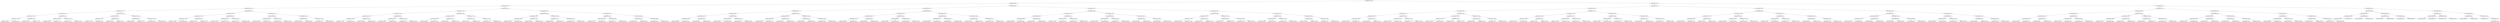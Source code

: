 digraph G{
1914173125 [label="Node{data=[7604, 7604]}"]
1914173125 -> 526503687
526503687 [label="Node{data=[5588, 5588]}"]
526503687 -> 1216600658
1216600658 [label="Node{data=[4674, 4674]}"]
1216600658 -> 2011860169
2011860169 [label="Node{data=[1306, 1306]}"]
2011860169 -> 973532463
973532463 [label="Node{data=[1146, 1146]}"]
973532463 -> 730731679
730731679 [label="Node{data=[1138, 1138]}"]
730731679 -> 2106133238
2106133238 [label="Node{data=[1134, 1134]}"]
2106133238 -> 1587957066
1587957066 [label="Node{data=[1071, 1071]}"]
1587957066 -> 1397009444
1397009444 [label="Node{data=[1070, 1070]}"]
1587957066 -> 137715775
137715775 [label="Node{data=[1102, 1102]}"]
2106133238 -> 1037960565
1037960565 [label="Node{data=[1136, 1136]}"]
1037960565 -> 1375654809
1375654809 [label="Node{data=[1135, 1135]}"]
1037960565 -> 665673742
665673742 [label="Node{data=[1137, 1137]}"]
730731679 -> 70965340
70965340 [label="Node{data=[1142, 1142]}"]
70965340 -> 1224900611
1224900611 [label="Node{data=[1140, 1140]}"]
1224900611 -> 1850204321
1850204321 [label="Node{data=[1139, 1139]}"]
1224900611 -> 572932215
572932215 [label="Node{data=[1141, 1141]}"]
70965340 -> 1879868503
1879868503 [label="Node{data=[1144, 1144]}"]
1879868503 -> 768803021
768803021 [label="Node{data=[1143, 1143]}"]
1879868503 -> 2084613950
2084613950 [label="Node{data=[1145, 1145]}"]
973532463 -> 1819635001
1819635001 [label="Node{data=[1298, 1298]}"]
1819635001 -> 2026857180
2026857180 [label="Node{data=[1294, 1294]}"]
2026857180 -> 1303367776
1303367776 [label="Node{data=[1292, 1292]}"]
1303367776 -> 879734708
879734708 [label="Node{data=[1147, 1147]}"]
1303367776 -> 1932791973
1932791973 [label="Node{data=[1293, 1293]}"]
2026857180 -> 1894663581
1894663581 [label="Node{data=[1296, 1296]}"]
1894663581 -> 1131525936
1131525936 [label="Node{data=[1295, 1295]}"]
1894663581 -> 170570469
170570469 [label="Node{data=[1297, 1297]}"]
1819635001 -> 1497901629
1497901629 [label="Node{data=[1302, 1302]}"]
1497901629 -> 1535659556
1535659556 [label="Node{data=[1300, 1300]}"]
1535659556 -> 353286738
353286738 [label="Node{data=[1299, 1299]}"]
1535659556 -> 1248632716
1248632716 [label="Node{data=[1301, 1301]}"]
1497901629 -> 1382899006
1382899006 [label="Node{data=[1304, 1304]}"]
1382899006 -> 1267585081
1267585081 [label="Node{data=[1303, 1303]}"]
1382899006 -> 724647728
724647728 [label="Node{data=[1305, 1305]}"]
2011860169 -> 84886821
84886821 [label="Node{data=[1984, 1984]}"]
84886821 -> 1026780183
1026780183 [label="Node{data=[1976, 1976]}"]
1026780183 -> 412774288
412774288 [label="Node{data=[1972, 1972]}"]
412774288 -> 980425484
980425484 [label="Node{data=[1427, 1427]}"]
980425484 -> 1160337162
1160337162 [label="Node{data=[1307, 1307]}"]
980425484 -> 1667029100
1667029100 [label="Node{data=[1486, 1486]}"]
412774288 -> 678550904
678550904 [label="Node{data=[1974, 1974]}"]
678550904 -> 308484865
308484865 [label="Node{data=[1973, 1973]}"]
678550904 -> 503156544
503156544 [label="Node{data=[1975, 1975]}"]
1026780183 -> 417835819
417835819 [label="Node{data=[1980, 1980]}"]
417835819 -> 1046167378
1046167378 [label="Node{data=[1978, 1978]}"]
1046167378 -> 887783563
887783563 [label="Node{data=[1977, 1977]}"]
1046167378 -> 1167892185
1167892185 [label="Node{data=[1979, 1979]}"]
417835819 -> 1619516338
1619516338 [label="Node{data=[1982, 1982]}"]
1619516338 -> 121751903
121751903 [label="Node{data=[1981, 1981]}"]
1619516338 -> 1733292004
1733292004 [label="Node{data=[1983, 1983]}"]
84886821 -> 1183113090
1183113090 [label="Node{data=[3078, 3078]}"]
1183113090 -> 402708139
402708139 [label="Node{data=[1988, 1988]}"]
402708139 -> 293793733
293793733 [label="Node{data=[1986, 1986]}"]
293793733 -> 162136798
162136798 [label="Node{data=[1985, 1985]}"]
293793733 -> 1764926630
1764926630 [label="Node{data=[1987, 1987]}"]
402708139 -> 2006553253
2006553253 [label="Node{data=[1990, 1990]}"]
2006553253 -> 1910744916
1910744916 [label="Node{data=[1989, 1989]}"]
2006553253 -> 679933764
679933764 [label="Node{data=[2203, 2203]}"]
1183113090 -> 1416458598
1416458598 [label="Node{data=[3697, 3697]}"]
1416458598 -> 1876614644
1876614644 [label="Node{data=[3260, 3260]}"]
1876614644 -> 65998428
65998428 [label="Node{data=[3235, 3235]}"]
1876614644 -> 483194290
483194290 [label="Node{data=[3645, 3645]}"]
1416458598 -> 596984076
596984076 [label="Node{data=[3737, 3737]}"]
596984076 -> 437849591
437849591 [label="Node{data=[3705, 3705]}"]
596984076 -> 1635740934
1635740934 [label="Node{data=[3799, 3799]}"]
1216600658 -> 451241470
451241470 [label="Node{data=[5181, 5181]}"]
451241470 -> 334613135
334613135 [label="Node{data=[5157, 5157]}"]
334613135 -> 1104481203
1104481203 [label="Node{data=[5149, 5149]}"]
1104481203 -> 1532512722
1532512722 [label="Node{data=[5145, 5145]}"]
1532512722 -> 1780682194
1780682194 [label="Node{data=[5102, 5102]}"]
1780682194 -> 1998264235
1998264235 [label="Node{data=[4712, 4712]}"]
1780682194 -> 511316584
511316584 [label="Node{data=[5144, 5144]}"]
1532512722 -> 125165228
125165228 [label="Node{data=[5147, 5147]}"]
125165228 -> 1967787533
1967787533 [label="Node{data=[5146, 5146]}"]
125165228 -> 1522788672
1522788672 [label="Node{data=[5148, 5148]}"]
1104481203 -> 350509346
350509346 [label="Node{data=[5153, 5153]}"]
350509346 -> 1036875180
1036875180 [label="Node{data=[5151, 5151]}"]
1036875180 -> 416427646
416427646 [label="Node{data=[5150, 5150]}"]
1036875180 -> 1562267085
1562267085 [label="Node{data=[5152, 5152]}"]
350509346 -> 1803887109
1803887109 [label="Node{data=[5155, 5155]}"]
1803887109 -> 1035160268
1035160268 [label="Node{data=[5154, 5154]}"]
1803887109 -> 882582234
882582234 [label="Node{data=[5156, 5156]}"]
334613135 -> 457470369
457470369 [label="Node{data=[5173, 5173]}"]
457470369 -> 1494482374
1494482374 [label="Node{data=[5161, 5161]}"]
1494482374 -> 2127640834
2127640834 [label="Node{data=[5159, 5159]}"]
2127640834 -> 330385904
330385904 [label="Node{data=[5158, 5158]}"]
2127640834 -> 734063454
734063454 [label="Node{data=[5160, 5160]}"]
1494482374 -> 1845222957
1845222957 [label="Node{data=[5171, 5171]}"]
1845222957 -> 437646265
437646265 [label="Node{data=[5162, 5162]}"]
1845222957 -> 66242498
66242498 [label="Node{data=[5172, 5172]}"]
457470369 -> 793003769
793003769 [label="Node{data=[5177, 5177]}"]
793003769 -> 478019466
478019466 [label="Node{data=[5175, 5175]}"]
478019466 -> 692080519
692080519 [label="Node{data=[5174, 5174]}"]
478019466 -> 1008288186
1008288186 [label="Node{data=[5176, 5176]}"]
793003769 -> 828881742
828881742 [label="Node{data=[5179, 5179]}"]
828881742 -> 1108710215
1108710215 [label="Node{data=[5178, 5178]}"]
828881742 -> 1770176757
1770176757 [label="Node{data=[5180, 5180]}"]
451241470 -> 526403822
526403822 [label="Node{data=[5546, 5546]}"]
526403822 -> 332475783
332475783 [label="Node{data=[5189, 5189]}"]
332475783 -> 2100304657
2100304657 [label="Node{data=[5185, 5185]}"]
2100304657 -> 46852394
46852394 [label="Node{data=[5183, 5183]}"]
46852394 -> 527492773
527492773 [label="Node{data=[5182, 5182]}"]
46852394 -> 97996249
97996249 [label="Node{data=[5184, 5184]}"]
2100304657 -> 2017605345
2017605345 [label="Node{data=[5187, 5187]}"]
2017605345 -> 756286330
756286330 [label="Node{data=[5186, 5186]}"]
2017605345 -> 902405555
902405555 [label="Node{data=[5188, 5188]}"]
332475783 -> 181380950
181380950 [label="Node{data=[5262, 5262]}"]
181380950 -> 1666416080
1666416080 [label="Node{data=[5217, 5217]}"]
1666416080 -> 1850850579
1850850579 [label="Node{data=[5190, 5190]}"]
1666416080 -> 386695535
386695535 [label="Node{data=[5219, 5219]}"]
181380950 -> 1611559375
1611559375 [label="Node{data=[5503, 5503]}"]
1611559375 -> 415972835
415972835 [label="Node{data=[5436, 5436]}"]
1611559375 -> 2064753356
2064753356 [label="Node{data=[5512, 5512]}"]
526403822 -> 149246776
149246776 [label="Node{data=[5580, 5580]}"]
149246776 -> 460770274
460770274 [label="Node{data=[5576, 5576]}"]
460770274 -> 1511250250
1511250250 [label="Node{data=[5574, 5574]}"]
1511250250 -> 753010438
753010438 [label="Node{data=[5573, 5573]}"]
1511250250 -> 238873905
238873905 [label="Node{data=[5575, 5575]}"]
460770274 -> 590876367
590876367 [label="Node{data=[5578, 5578]}"]
590876367 -> 1738885739
1738885739 [label="Node{data=[5577, 5577]}"]
590876367 -> 1531165614
1531165614 [label="Node{data=[5579, 5579]}"]
149246776 -> 847220882
847220882 [label="Node{data=[5584, 5584]}"]
847220882 -> 1364377188
1364377188 [label="Node{data=[5582, 5582]}"]
1364377188 -> 476659767
476659767 [label="Node{data=[5581, 5581]}"]
1364377188 -> 1513166559
1513166559 [label="Node{data=[5583, 5583]}"]
847220882 -> 344258059
344258059 [label="Node{data=[5586, 5586]}"]
344258059 -> 1348590433
1348590433 [label="Node{data=[5585, 5585]}"]
344258059 -> 106910114
106910114 [label="Node{data=[5587, 5587]}"]
526503687 -> 1418340440
1418340440 [label="Node{data=[5802, 5802]}"]
1418340440 -> 1728948332
1728948332 [label="Node{data=[5625, 5625]}"]
1728948332 -> 963235135
963235135 [label="Node{data=[5604, 5604]}"]
963235135 -> 1170688497
1170688497 [label="Node{data=[5596, 5596]}"]
1170688497 -> 1082814969
1082814969 [label="Node{data=[5592, 5592]}"]
1082814969 -> 1255079756
1255079756 [label="Node{data=[5590, 5590]}"]
1255079756 -> 1027195679
1027195679 [label="Node{data=[5589, 5589]}"]
1255079756 -> 1112448392
1112448392 [label="Node{data=[5591, 5591]}"]
1082814969 -> 1364732289
1364732289 [label="Node{data=[5594, 5594]}"]
1364732289 -> 1817282681
1817282681 [label="Node{data=[5593, 5593]}"]
1364732289 -> 520331223
520331223 [label="Node{data=[5595, 5595]}"]
1170688497 -> 697820002
697820002 [label="Node{data=[5600, 5600]}"]
697820002 -> 957600752
957600752 [label="Node{data=[5598, 5598]}"]
957600752 -> 1507956459
1507956459 [label="Node{data=[5597, 5597]}"]
957600752 -> 1511999271
1511999271 [label="Node{data=[5599, 5599]}"]
697820002 -> 1275409397
1275409397 [label="Node{data=[5602, 5602]}"]
1275409397 -> 1806628310
1806628310 [label="Node{data=[5601, 5601]}"]
1275409397 -> 1051553926
1051553926 [label="Node{data=[5603, 5603]}"]
963235135 -> 506150411
506150411 [label="Node{data=[5617, 5617]}"]
506150411 -> 2069118112
2069118112 [label="Node{data=[5608, 5608]}"]
2069118112 -> 1741186649
1741186649 [label="Node{data=[5606, 5606]}"]
1741186649 -> 842269542
842269542 [label="Node{data=[5605, 5605]}"]
1741186649 -> 1973987405
1973987405 [label="Node{data=[5607, 5607]}"]
2069118112 -> 792935268
792935268 [label="Node{data=[5610, 5610]}"]
792935268 -> 194869883
194869883 [label="Node{data=[5609, 5609]}"]
792935268 -> 429946717
429946717 [label="Node{data=[5616, 5616]}"]
506150411 -> 704270052
704270052 [label="Node{data=[5621, 5621]}"]
704270052 -> 534038692
534038692 [label="Node{data=[5619, 5619]}"]
534038692 -> 2147104647
2147104647 [label="Node{data=[5618, 5618]}"]
534038692 -> 1702538682
1702538682 [label="Node{data=[5620, 5620]}"]
704270052 -> 504119967
504119967 [label="Node{data=[5623, 5623]}"]
504119967 -> 665069586
665069586 [label="Node{data=[5622, 5622]}"]
504119967 -> 164394350
164394350 [label="Node{data=[5624, 5624]}"]
1728948332 -> 963317392
963317392 [label="Node{data=[5658, 5658]}"]
963317392 -> 1167043480
1167043480 [label="Node{data=[5633, 5633]}"]
1167043480 -> 1139666819
1139666819 [label="Node{data=[5629, 5629]}"]
1139666819 -> 694191509
694191509 [label="Node{data=[5627, 5627]}"]
694191509 -> 1209926055
1209926055 [label="Node{data=[5626, 5626]}"]
694191509 -> 1886756951
1886756951 [label="Node{data=[5628, 5628]}"]
1139666819 -> 1556662317
1556662317 [label="Node{data=[5631, 5631]}"]
1556662317 -> 1898553868
1898553868 [label="Node{data=[5630, 5630]}"]
1556662317 -> 1224906423
1224906423 [label="Node{data=[5632, 5632]}"]
1167043480 -> 346611928
346611928 [label="Node{data=[5654, 5654]}"]
346611928 -> 238799808
238799808 [label="Node{data=[5652, 5652]}"]
238799808 -> 851325385
851325385 [label="Node{data=[5634, 5634]}"]
238799808 -> 1876213255
1876213255 [label="Node{data=[5653, 5653]}"]
346611928 -> 1009335557
1009335557 [label="Node{data=[5656, 5656]}"]
1009335557 -> 1822200971
1822200971 [label="Node{data=[5655, 5655]}"]
1009335557 -> 804241576
804241576 [label="Node{data=[5657, 5657]}"]
963317392 -> 1694595028
1694595028 [label="Node{data=[5666, 5666]}"]
1694595028 -> 280342372
280342372 [label="Node{data=[5662, 5662]}"]
280342372 -> 411392309
411392309 [label="Node{data=[5660, 5660]}"]
411392309 -> 1237200909
1237200909 [label="Node{data=[5659, 5659]}"]
411392309 -> 661602617
661602617 [label="Node{data=[5661, 5661]}"]
280342372 -> 438047807
438047807 [label="Node{data=[5664, 5664]}"]
438047807 -> 677554872
677554872 [label="Node{data=[5663, 5663]}"]
438047807 -> 275040737
275040737 [label="Node{data=[5665, 5665]}"]
1694595028 -> 1306469469
1306469469 [label="Node{data=[5798, 5798]}"]
1306469469 -> 932736053
932736053 [label="Node{data=[5668, 5668]}"]
932736053 -> 177354516
177354516 [label="Node{data=[5667, 5667]}"]
932736053 -> 1016061030
1016061030 [label="Node{data=[5797, 5797]}"]
1306469469 -> 138865254
138865254 [label="Node{data=[5800, 5800]}"]
138865254 -> 2085344927
2085344927 [label="Node{data=[5799, 5799]}"]
138865254 -> 1744467093
1744467093 [label="Node{data=[5801, 5801]}"]
1418340440 -> 634714336
634714336 [label="Node{data=[6401, 6401]}"]
634714336 -> 452867046
452867046 [label="Node{data=[6259, 6259]}"]
452867046 -> 950264072
950264072 [label="Node{data=[5810, 5810]}"]
950264072 -> 206140501
206140501 [label="Node{data=[5806, 5806]}"]
206140501 -> 249077444
249077444 [label="Node{data=[5804, 5804]}"]
249077444 -> 1699933690
1699933690 [label="Node{data=[5803, 5803]}"]
249077444 -> 1113517049
1113517049 [label="Node{data=[5805, 5805]}"]
206140501 -> 99796027
99796027 [label="Node{data=[5808, 5808]}"]
99796027 -> 1335248127
1335248127 [label="Node{data=[5807, 5807]}"]
99796027 -> 1029266890
1029266890 [label="Node{data=[5809, 5809]}"]
950264072 -> 141392059
141392059 [label="Node{data=[5814, 5814]}"]
141392059 -> 464369297
464369297 [label="Node{data=[5812, 5812]}"]
464369297 -> 1717680295
1717680295 [label="Node{data=[5811, 5811]}"]
464369297 -> 287379116
287379116 [label="Node{data=[5813, 5813]}"]
141392059 -> 1927943315
1927943315 [label="Node{data=[6143, 6143]}"]
1927943315 -> 75836769
75836769 [label="Node{data=[5852, 5852]}"]
1927943315 -> 1867127254
1867127254 [label="Node{data=[6199, 6199]}"]
452867046 -> 1988574973
1988574973 [label="Node{data=[6393, 6393]}"]
1988574973 -> 1416360498
1416360498 [label="Node{data=[6389, 6389]}"]
1416360498 -> 2032673787
2032673787 [label="Node{data=[6345, 6345]}"]
2032673787 -> 1175650721
1175650721 [label="Node{data=[6321, 6321]}"]
2032673787 -> 153927496
153927496 [label="Node{data=[6388, 6388]}"]
1416360498 -> 39663165
39663165 [label="Node{data=[6391, 6391]}"]
39663165 -> 978516598
978516598 [label="Node{data=[6390, 6390]}"]
39663165 -> 1678961300
1678961300 [label="Node{data=[6392, 6392]}"]
1988574973 -> 136892321
136892321 [label="Node{data=[6397, 6397]}"]
136892321 -> 1664085063
1664085063 [label="Node{data=[6395, 6395]}"]
1664085063 -> 1308830494
1308830494 [label="Node{data=[6394, 6394]}"]
1664085063 -> 1035353600
1035353600 [label="Node{data=[6396, 6396]}"]
136892321 -> 1932372944
1932372944 [label="Node{data=[6399, 6399]}"]
1932372944 -> 1870408742
1870408742 [label="Node{data=[6398, 6398]}"]
1932372944 -> 955298060
955298060 [label="Node{data=[6400, 6400]}"]
634714336 -> 876269100
876269100 [label="Node{data=[7588, 7588]}"]
876269100 -> 718766160
718766160 [label="Node{data=[7580, 7580]}"]
718766160 -> 616858672
616858672 [label="Node{data=[7576, 7576]}"]
616858672 -> 419506549
419506549 [label="Node{data=[7574, 7574]}"]
419506549 -> 2066276311
2066276311 [label="Node{data=[6402, 6402]}"]
419506549 -> 1835734498
1835734498 [label="Node{data=[7575, 7575]}"]
616858672 -> 1838086523
1838086523 [label="Node{data=[7578, 7578]}"]
1838086523 -> 2102673214
2102673214 [label="Node{data=[7577, 7577]}"]
1838086523 -> 1077907748
1077907748 [label="Node{data=[7579, 7579]}"]
718766160 -> 1976457412
1976457412 [label="Node{data=[7584, 7584]}"]
1976457412 -> 1871786535
1871786535 [label="Node{data=[7582, 7582]}"]
1871786535 -> 861953316
861953316 [label="Node{data=[7581, 7581]}"]
1871786535 -> 258628829
258628829 [label="Node{data=[7583, 7583]}"]
1976457412 -> 140852620
140852620 [label="Node{data=[7586, 7586]}"]
140852620 -> 1854088877
1854088877 [label="Node{data=[7585, 7585]}"]
140852620 -> 1597759268
1597759268 [label="Node{data=[7587, 7587]}"]
876269100 -> 40561834
40561834 [label="Node{data=[7596, 7596]}"]
40561834 -> 591538230
591538230 [label="Node{data=[7592, 7592]}"]
591538230 -> 1417925821
1417925821 [label="Node{data=[7590, 7590]}"]
1417925821 -> 1438704630
1438704630 [label="Node{data=[7589, 7589]}"]
1417925821 -> 1722968
1722968 [label="Node{data=[7591, 7591]}"]
591538230 -> 841732597
841732597 [label="Node{data=[7594, 7594]}"]
841732597 -> 2017971505
2017971505 [label="Node{data=[7593, 7593]}"]
841732597 -> 709512860
709512860 [label="Node{data=[7595, 7595]}"]
40561834 -> 2026936583
2026936583 [label="Node{data=[7600, 7600]}"]
2026936583 -> 337136529
337136529 [label="Node{data=[7598, 7598]}"]
337136529 -> 1383080550
1383080550 [label="Node{data=[7597, 7597]}"]
337136529 -> 716617754
716617754 [label="Node{data=[7599, 7599]}"]
2026936583 -> 1448219882
1448219882 [label="Node{data=[7602, 7602]}"]
1448219882 -> 12622194
12622194 [label="Node{data=[7601, 7601]}"]
1448219882 -> 1399912478
1399912478 [label="Node{data=[7603, 7603]}"]
1914173125 -> 1276767234
1276767234 [label="Node{data=[8441, 8441]}"]
1276767234 -> 170546223
170546223 [label="Node{data=[7837, 7837]}"]
170546223 -> 245712657
245712657 [label="Node{data=[7636, 7636]}"]
245712657 -> 1522663123
1522663123 [label="Node{data=[7620, 7620]}"]
1522663123 -> 1497063541
1497063541 [label="Node{data=[7612, 7612]}"]
1497063541 -> 23645265
23645265 [label="Node{data=[7608, 7608]}"]
23645265 -> 634490530
634490530 [label="Node{data=[7606, 7606]}"]
634490530 -> 1882442669
1882442669 [label="Node{data=[7605, 7605]}"]
634490530 -> 1921594646
1921594646 [label="Node{data=[7607, 7607]}"]
23645265 -> 893674834
893674834 [label="Node{data=[7610, 7610]}"]
893674834 -> 482957766
482957766 [label="Node{data=[7609, 7609]}"]
893674834 -> 1917425489
1917425489 [label="Node{data=[7611, 7611]}"]
1497063541 -> 1238576523
1238576523 [label="Node{data=[7616, 7616]}"]
1238576523 -> 1605091094
1605091094 [label="Node{data=[7614, 7614]}"]
1605091094 -> 167434828
167434828 [label="Node{data=[7613, 7613]}"]
1605091094 -> 934754109
934754109 [label="Node{data=[7615, 7615]}"]
1238576523 -> 1742269237
1742269237 [label="Node{data=[7618, 7618]}"]
1742269237 -> 1703525335
1703525335 [label="Node{data=[7617, 7617]}"]
1742269237 -> 981345680
981345680 [label="Node{data=[7619, 7619]}"]
1522663123 -> 880730941
880730941 [label="Node{data=[7628, 7628]}"]
880730941 -> 341784516
341784516 [label="Node{data=[7624, 7624]}"]
341784516 -> 1008755099
1008755099 [label="Node{data=[7622, 7622]}"]
1008755099 -> 2000261418
2000261418 [label="Node{data=[7621, 7621]}"]
1008755099 -> 874378235
874378235 [label="Node{data=[7623, 7623]}"]
341784516 -> 1494287275
1494287275 [label="Node{data=[7626, 7626]}"]
1494287275 -> 1711443371
1711443371 [label="Node{data=[7625, 7625]}"]
1494287275 -> 1560928384
1560928384 [label="Node{data=[7627, 7627]}"]
880730941 -> 105923313
105923313 [label="Node{data=[7632, 7632]}"]
105923313 -> 1460471243
1460471243 [label="Node{data=[7630, 7630]}"]
1460471243 -> 630236500
630236500 [label="Node{data=[7629, 7629]}"]
1460471243 -> 932138118
932138118 [label="Node{data=[7631, 7631]}"]
105923313 -> 869058380
869058380 [label="Node{data=[7634, 7634]}"]
869058380 -> 206618531
206618531 [label="Node{data=[7633, 7633]}"]
869058380 -> 743051640
743051640 [label="Node{data=[7635, 7635]}"]
245712657 -> 1642889995
1642889995 [label="Node{data=[7821, 7821]}"]
1642889995 -> 877649629
877649629 [label="Node{data=[7813, 7813]}"]
877649629 -> 1038864976
1038864976 [label="Node{data=[7640, 7640]}"]
1038864976 -> 1096205636
1096205636 [label="Node{data=[7638, 7638]}"]
1096205636 -> 1151853246
1151853246 [label="Node{data=[7637, 7637]}"]
1096205636 -> 240412097
240412097 [label="Node{data=[7639, 7639]}"]
1038864976 -> 1833848585
1833848585 [label="Node{data=[7642, 7642]}"]
1833848585 -> 449174273
449174273 [label="Node{data=[7641, 7641]}"]
1833848585 -> 1628203253
1628203253 [label="Node{data=[7643, 7643]}"]
877649629 -> 1289446264
1289446264 [label="Node{data=[7817, 7817]}"]
1289446264 -> 1408392173
1408392173 [label="Node{data=[7815, 7815]}"]
1408392173 -> 1734057793
1734057793 [label="Node{data=[7814, 7814]}"]
1408392173 -> 1704069279
1704069279 [label="Node{data=[7816, 7816]}"]
1289446264 -> 1925539830
1925539830 [label="Node{data=[7819, 7819]}"]
1925539830 -> 858351472
858351472 [label="Node{data=[7818, 7818]}"]
1925539830 -> 145971139
145971139 [label="Node{data=[7820, 7820]}"]
1642889995 -> 2106618042
2106618042 [label="Node{data=[7829, 7829]}"]
2106618042 -> 615727657
615727657 [label="Node{data=[7825, 7825]}"]
615727657 -> 1557771048
1557771048 [label="Node{data=[7823, 7823]}"]
1557771048 -> 1313274431
1313274431 [label="Node{data=[7822, 7822]}"]
1557771048 -> 808277741
808277741 [label="Node{data=[7824, 7824]}"]
615727657 -> 238151883
238151883 [label="Node{data=[7827, 7827]}"]
238151883 -> 534797014
534797014 [label="Node{data=[7826, 7826]}"]
238151883 -> 1720638487
1720638487 [label="Node{data=[7828, 7828]}"]
2106618042 -> 1020163093
1020163093 [label="Node{data=[7833, 7833]}"]
1020163093 -> 1027122423
1027122423 [label="Node{data=[7831, 7831]}"]
1027122423 -> 546537324
546537324 [label="Node{data=[7830, 7830]}"]
1027122423 -> 820863245
820863245 [label="Node{data=[7832, 7832]}"]
1020163093 -> 2135737817
2135737817 [label="Node{data=[7835, 7835]}"]
2135737817 -> 128698843
128698843 [label="Node{data=[7834, 7834]}"]
2135737817 -> 1022930525
1022930525 [label="Node{data=[7836, 7836]}"]
170546223 -> 1741051334
1741051334 [label="Node{data=[8222, 8222]}"]
1741051334 -> 2126329578
2126329578 [label="Node{data=[8206, 8206]}"]
2126329578 -> 662818295
662818295 [label="Node{data=[7845, 7845]}"]
662818295 -> 1584534812
1584534812 [label="Node{data=[7841, 7841]}"]
1584534812 -> 189727601
189727601 [label="Node{data=[7839, 7839]}"]
189727601 -> 483557012
483557012 [label="Node{data=[7838, 7838]}"]
189727601 -> 899016332
899016332 [label="Node{data=[7840, 7840]}"]
1584534812 -> 2063720407
2063720407 [label="Node{data=[7843, 7843]}"]
2063720407 -> 145104717
145104717 [label="Node{data=[7842, 7842]}"]
2063720407 -> 118482451
118482451 [label="Node{data=[7844, 7844]}"]
662818295 -> 498389496
498389496 [label="Node{data=[7849, 7849]}"]
498389496 -> 1757305598
1757305598 [label="Node{data=[7847, 7847]}"]
1757305598 -> 1356496083
1356496083 [label="Node{data=[7846, 7846]}"]
1757305598 -> 673003429
673003429 [label="Node{data=[7848, 7848]}"]
498389496 -> 320669775
320669775 [label="Node{data=[7851, 7851]}"]
320669775 -> 166648184
166648184 [label="Node{data=[7850, 7850]}"]
320669775 -> 173080690
173080690 [label="Node{data=[7878, 7878]}"]
2126329578 -> 1269870210
1269870210 [label="Node{data=[8214, 8214]}"]
1269870210 -> 815044811
815044811 [label="Node{data=[8210, 8210]}"]
815044811 -> 1338946232
1338946232 [label="Node{data=[8208, 8208]}"]
1338946232 -> 1302227363
1302227363 [label="Node{data=[8207, 8207]}"]
1338946232 -> 51644972
51644972 [label="Node{data=[8209, 8209]}"]
815044811 -> 391284805
391284805 [label="Node{data=[8212, 8212]}"]
391284805 -> 766751589
766751589 [label="Node{data=[8211, 8211]}"]
391284805 -> 324932609
324932609 [label="Node{data=[8213, 8213]}"]
1269870210 -> 808991020
808991020 [label="Node{data=[8218, 8218]}"]
808991020 -> 858492878
858492878 [label="Node{data=[8216, 8216]}"]
858492878 -> 62077525
62077525 [label="Node{data=[8215, 8215]}"]
858492878 -> 1622067262
1622067262 [label="Node{data=[8217, 8217]}"]
808991020 -> 296643678
296643678 [label="Node{data=[8220, 8220]}"]
296643678 -> 2123682906
2123682906 [label="Node{data=[8219, 8219]}"]
296643678 -> 1693399119
1693399119 [label="Node{data=[8221, 8221]}"]
1741051334 -> 1914106836
1914106836 [label="Node{data=[8425, 8425]}"]
1914106836 -> 272153940
272153940 [label="Node{data=[8387, 8387]}"]
272153940 -> 1213631757
1213631757 [label="Node{data=[8383, 8383]}"]
1213631757 -> 1441196296
1441196296 [label="Node{data=[8224, 8224]}"]
1441196296 -> 271263795
271263795 [label="Node{data=[8223, 8223]}"]
1441196296 -> 1160574335
1160574335 [label="Node{data=[8362, 8362]}"]
1213631757 -> 971908658
971908658 [label="Node{data=[8385, 8385]}"]
971908658 -> 1537357486
1537357486 [label="Node{data=[8384, 8384]}"]
971908658 -> 302114649
302114649 [label="Node{data=[8386, 8386]}"]
272153940 -> 816086891
816086891 [label="Node{data=[8391, 8391]}"]
816086891 -> 2024997115
2024997115 [label="Node{data=[8389, 8389]}"]
2024997115 -> 854482437
854482437 [label="Node{data=[8388, 8388]}"]
2024997115 -> 793267246
793267246 [label="Node{data=[8390, 8390]}"]
816086891 -> 1015292299
1015292299 [label="Node{data=[8393, 8393]}"]
1015292299 -> 1557154360
1557154360 [label="Node{data=[8392, 8392]}"]
1015292299 -> 479082961
479082961 [label="Node{data=[8394, 8394]}"]
1914106836 -> 1900691282
1900691282 [label="Node{data=[8433, 8433]}"]
1900691282 -> 1826603145
1826603145 [label="Node{data=[8429, 8429]}"]
1826603145 -> 838911648
838911648 [label="Node{data=[8427, 8427]}"]
838911648 -> 1605185920
1605185920 [label="Node{data=[8426, 8426]}"]
838911648 -> 2134717832
2134717832 [label="Node{data=[8428, 8428]}"]
1826603145 -> 1836349806
1836349806 [label="Node{data=[8431, 8431]}"]
1836349806 -> 1500874662
1500874662 [label="Node{data=[8430, 8430]}"]
1836349806 -> 1877122105
1877122105 [label="Node{data=[8432, 8432]}"]
1900691282 -> 2036688184
2036688184 [label="Node{data=[8437, 8437]}"]
2036688184 -> 924109939
924109939 [label="Node{data=[8435, 8435]}"]
924109939 -> 1118385536
1118385536 [label="Node{data=[8434, 8434]}"]
924109939 -> 961641144
961641144 [label="Node{data=[8436, 8436]}"]
2036688184 -> 1808765967
1808765967 [label="Node{data=[8439, 8439]}"]
1808765967 -> 2049550929
2049550929 [label="Node{data=[8438, 8438]}"]
1808765967 -> 1906808225
1906808225 [label="Node{data=[8440, 8440]}"]
1276767234 -> 1133622679
1133622679 [label="Node{data=[8554, 8554]}"]
1133622679 -> 1416183302
1416183302 [label="Node{data=[8522, 8522]}"]
1416183302 -> 1663401464
1663401464 [label="Node{data=[8506, 8506]}"]
1663401464 -> 786626208
786626208 [label="Node{data=[8449, 8449]}"]
786626208 -> 1611776998
1611776998 [label="Node{data=[8445, 8445]}"]
1611776998 -> 2098546924
2098546924 [label="Node{data=[8443, 8443]}"]
2098546924 -> 890712075
890712075 [label="Node{data=[8442, 8442]}"]
2098546924 -> 209291263
209291263 [label="Node{data=[8444, 8444]}"]
1611776998 -> 1645833061
1645833061 [label="Node{data=[8447, 8447]}"]
1645833061 -> 899419618
899419618 [label="Node{data=[8446, 8446]}"]
1645833061 -> 956822578
956822578 [label="Node{data=[8448, 8448]}"]
786626208 -> 2030160530
2030160530 [label="Node{data=[8453, 8453]}"]
2030160530 -> 1349174420
1349174420 [label="Node{data=[8451, 8451]}"]
1349174420 -> 88875110
88875110 [label="Node{data=[8450, 8450]}"]
1349174420 -> 65860249
65860249 [label="Node{data=[8452, 8452]}"]
2030160530 -> 1959718188
1959718188 [label="Node{data=[8455, 8455]}"]
1959718188 -> 1921440069
1921440069 [label="Node{data=[8454, 8454]}"]
1959718188 -> 372086883
372086883 [label="Node{data=[8505, 8505]}"]
1663401464 -> 1924257797
1924257797 [label="Node{data=[8514, 8514]}"]
1924257797 -> 1905650930
1905650930 [label="Node{data=[8510, 8510]}"]
1905650930 -> 891117428
891117428 [label="Node{data=[8508, 8508]}"]
891117428 -> 1334388532
1334388532 [label="Node{data=[8507, 8507]}"]
891117428 -> 864337712
864337712 [label="Node{data=[8509, 8509]}"]
1905650930 -> 1839736782
1839736782 [label="Node{data=[8512, 8512]}"]
1839736782 -> 839988208
839988208 [label="Node{data=[8511, 8511]}"]
1839736782 -> 874971649
874971649 [label="Node{data=[8513, 8513]}"]
1924257797 -> 583816842
583816842 [label="Node{data=[8518, 8518]}"]
583816842 -> 242651978
242651978 [label="Node{data=[8516, 8516]}"]
242651978 -> 893628359
893628359 [label="Node{data=[8515, 8515]}"]
242651978 -> 972588132
972588132 [label="Node{data=[8517, 8517]}"]
583816842 -> 2042691031
2042691031 [label="Node{data=[8520, 8520]}"]
2042691031 -> 1133960550
1133960550 [label="Node{data=[8519, 8519]}"]
2042691031 -> 1795387204
1795387204 [label="Node{data=[8521, 8521]}"]
1416183302 -> 371531236
371531236 [label="Node{data=[8538, 8538]}"]
371531236 -> 1752523954
1752523954 [label="Node{data=[8530, 8530]}"]
1752523954 -> 494790967
494790967 [label="Node{data=[8526, 8526]}"]
494790967 -> 1836371091
1836371091 [label="Node{data=[8524, 8524]}"]
1836371091 -> 1392518884
1392518884 [label="Node{data=[8523, 8523]}"]
1836371091 -> 269715650
269715650 [label="Node{data=[8525, 8525]}"]
494790967 -> 1649799078
1649799078 [label="Node{data=[8528, 8528]}"]
1649799078 -> 688826155
688826155 [label="Node{data=[8527, 8527]}"]
1649799078 -> 2070647784
2070647784 [label="Node{data=[8529, 8529]}"]
1752523954 -> 2008175071
2008175071 [label="Node{data=[8534, 8534]}"]
2008175071 -> 978827344
978827344 [label="Node{data=[8532, 8532]}"]
978827344 -> 1715238862
1715238862 [label="Node{data=[8531, 8531]}"]
978827344 -> 1106205746
1106205746 [label="Node{data=[8533, 8533]}"]
2008175071 -> 615956857
615956857 [label="Node{data=[8536, 8536]}"]
615956857 -> 597977223
597977223 [label="Node{data=[8535, 8535]}"]
615956857 -> 648280378
648280378 [label="Node{data=[8537, 8537]}"]
371531236 -> 496385808
496385808 [label="Node{data=[8546, 8546]}"]
496385808 -> 263817426
263817426 [label="Node{data=[8542, 8542]}"]
263817426 -> 265890290
265890290 [label="Node{data=[8540, 8540]}"]
265890290 -> 915041050
915041050 [label="Node{data=[8539, 8539]}"]
265890290 -> 440974436
440974436 [label="Node{data=[8541, 8541]}"]
263817426 -> 1509181671
1509181671 [label="Node{data=[8544, 8544]}"]
1509181671 -> 530873490
530873490 [label="Node{data=[8543, 8543]}"]
1509181671 -> 2048071367
2048071367 [label="Node{data=[8545, 8545]}"]
496385808 -> 627519101
627519101 [label="Node{data=[8550, 8550]}"]
627519101 -> 1588590918
1588590918 [label="Node{data=[8548, 8548]}"]
1588590918 -> 1658015469
1658015469 [label="Node{data=[8547, 8547]}"]
1588590918 -> 9754974
9754974 [label="Node{data=[8549, 8549]}"]
627519101 -> 471600119
471600119 [label="Node{data=[8552, 8552]}"]
471600119 -> 1037612283
1037612283 [label="Node{data=[8551, 8551]}"]
471600119 -> 1157902731
1157902731 [label="Node{data=[8553, 8553]}"]
1133622679 -> 1677479516
1677479516 [label="Node{data=[8897, 8897]}"]
1677479516 -> 532914791
532914791 [label="Node{data=[8562, 8562]}"]
532914791 -> 1732551176
1732551176 [label="Node{data=[8558, 8558]}"]
1732551176 -> 61361922
61361922 [label="Node{data=[8556, 8556]}"]
61361922 -> 36138885
36138885 [label="Node{data=[8555, 8555]}"]
61361922 -> 7677244
7677244 [label="Node{data=[8557, 8557]}"]
1732551176 -> 1113818072
1113818072 [label="Node{data=[8560, 8560]}"]
1113818072 -> 66196681
66196681 [label="Node{data=[8559, 8559]}"]
1113818072 -> 982521973
982521973 [label="Node{data=[8561, 8561]}"]
532914791 -> 333813470
333813470 [label="Node{data=[8893, 8893]}"]
333813470 -> 1296480825
1296480825 [label="Node{data=[8564, 8564]}"]
1296480825 -> 1577171716
1577171716 [label="Node{data=[8563, 8563]}"]
1296480825 -> 1684558593
1684558593 [label="Node{data=[8565, 8565]}"]
333813470 -> 1535404596
1535404596 [label="Node{data=[8895, 8895]}"]
1535404596 -> 594252815
594252815 [label="Node{data=[8894, 8894]}"]
1535404596 -> 1893843709
1893843709 [label="Node{data=[8896, 8896]}"]
1677479516 -> 1446475707
1446475707 [label="Node{data=[8905, 8905]}"]
1446475707 -> 773485187
773485187 [label="Node{data=[8901, 8901]}"]
773485187 -> 1361989795
1361989795 [label="Node{data=[8899, 8899]}"]
1361989795 -> 791058001
791058001 [label="Node{data=[8898, 8898]}"]
1361989795 -> 1119991457
1119991457 [label="Node{data=[8900, 8900]}"]
773485187 -> 1068653072
1068653072 [label="Node{data=[8903, 8903]}"]
1068653072 -> 481996301
481996301 [label="Node{data=[8902, 8902]}"]
1068653072 -> 120924117
120924117 [label="Node{data=[8904, 8904]}"]
1446475707 -> 1208937772
1208937772 [label="Node{data=[8909, 8909]}"]
1208937772 -> 1698782439
1698782439 [label="Node{data=[8907, 8907]}"]
1698782439 -> 742546564
742546564 [label="Node{data=[8906, 8906]}"]
1698782439 -> 48745814
48745814 [label="Node{data=[8908, 8908]}"]
1208937772 -> 1035937707
1035937707 [label="Node{data=[8911, 8911]}"]
1035937707 -> 1383522975
1383522975 [label="Node{data=[8910, 8910]}"]
1035937707 -> 1819161129
1819161129 [label="Node{data=[8951, 8951]}"]
1819161129 -> 1356849039
1356849039 [label="Node{data=[9703, 9703]}"]
}